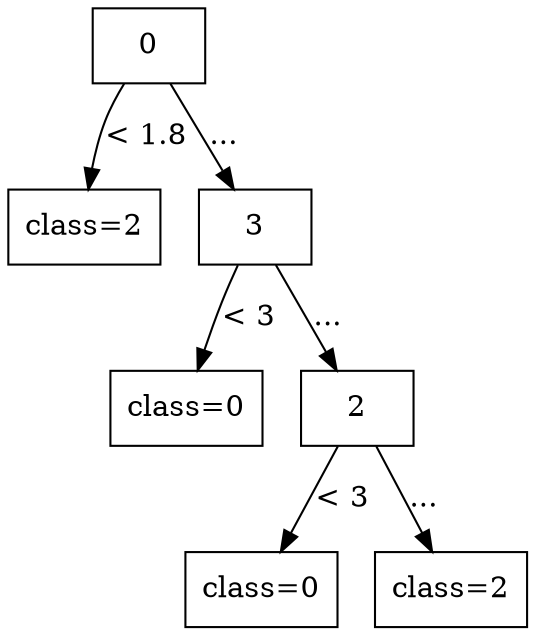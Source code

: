 digraph G {
node [shape=box];

0 [label="0"];

1 [label="class=2"];
2 [label="3"];

0 -> 1 [label="< 1.8"];
0 -> 2 [label="..."];

3 [label="class=0"];
4 [label="2"];

2 -> 3 [label="< 3"];
2 -> 4 [label="..."];

5 [label="class=0"];
6 [label="class=2"];

4 -> 5 [label="< 3"];
4 -> 6 [label="..."];

}